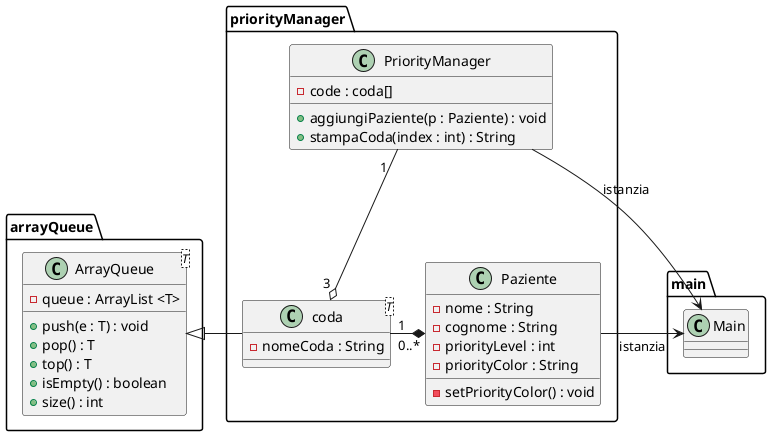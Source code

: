 @startuml
    package arrayQueue {
        class ArrayQueue <T> {
            - queue : ArrayList <T>
            + push(e : T) : void
            + pop() : T
            + top() : T
            + isEmpty() : boolean
            + size() : int
        }
    }

    package priorityManager {
        class Paziente {
            - nome : String
            - cognome : String
            - priorityLevel : int
            - priorityColor : String
            - setPriorityColor() : void
        }

        class coda <T> {
            - nomeCoda : String
        }

        class PriorityManager {
            - code : coda[]
            + aggiungiPaziente(p : Paziente) : void
            + stampaCoda(index : int) : String
        }
    }

    package main {
        class Main
    }

    coda -left-|> ArrayQueue

    PriorityManager "1  " --o "3 " coda
    coda "1" -right-* "0..*   " Paziente

    Paziente -right-> Main : istanzia
    PriorityManager --> Main : istanzia
@enduml